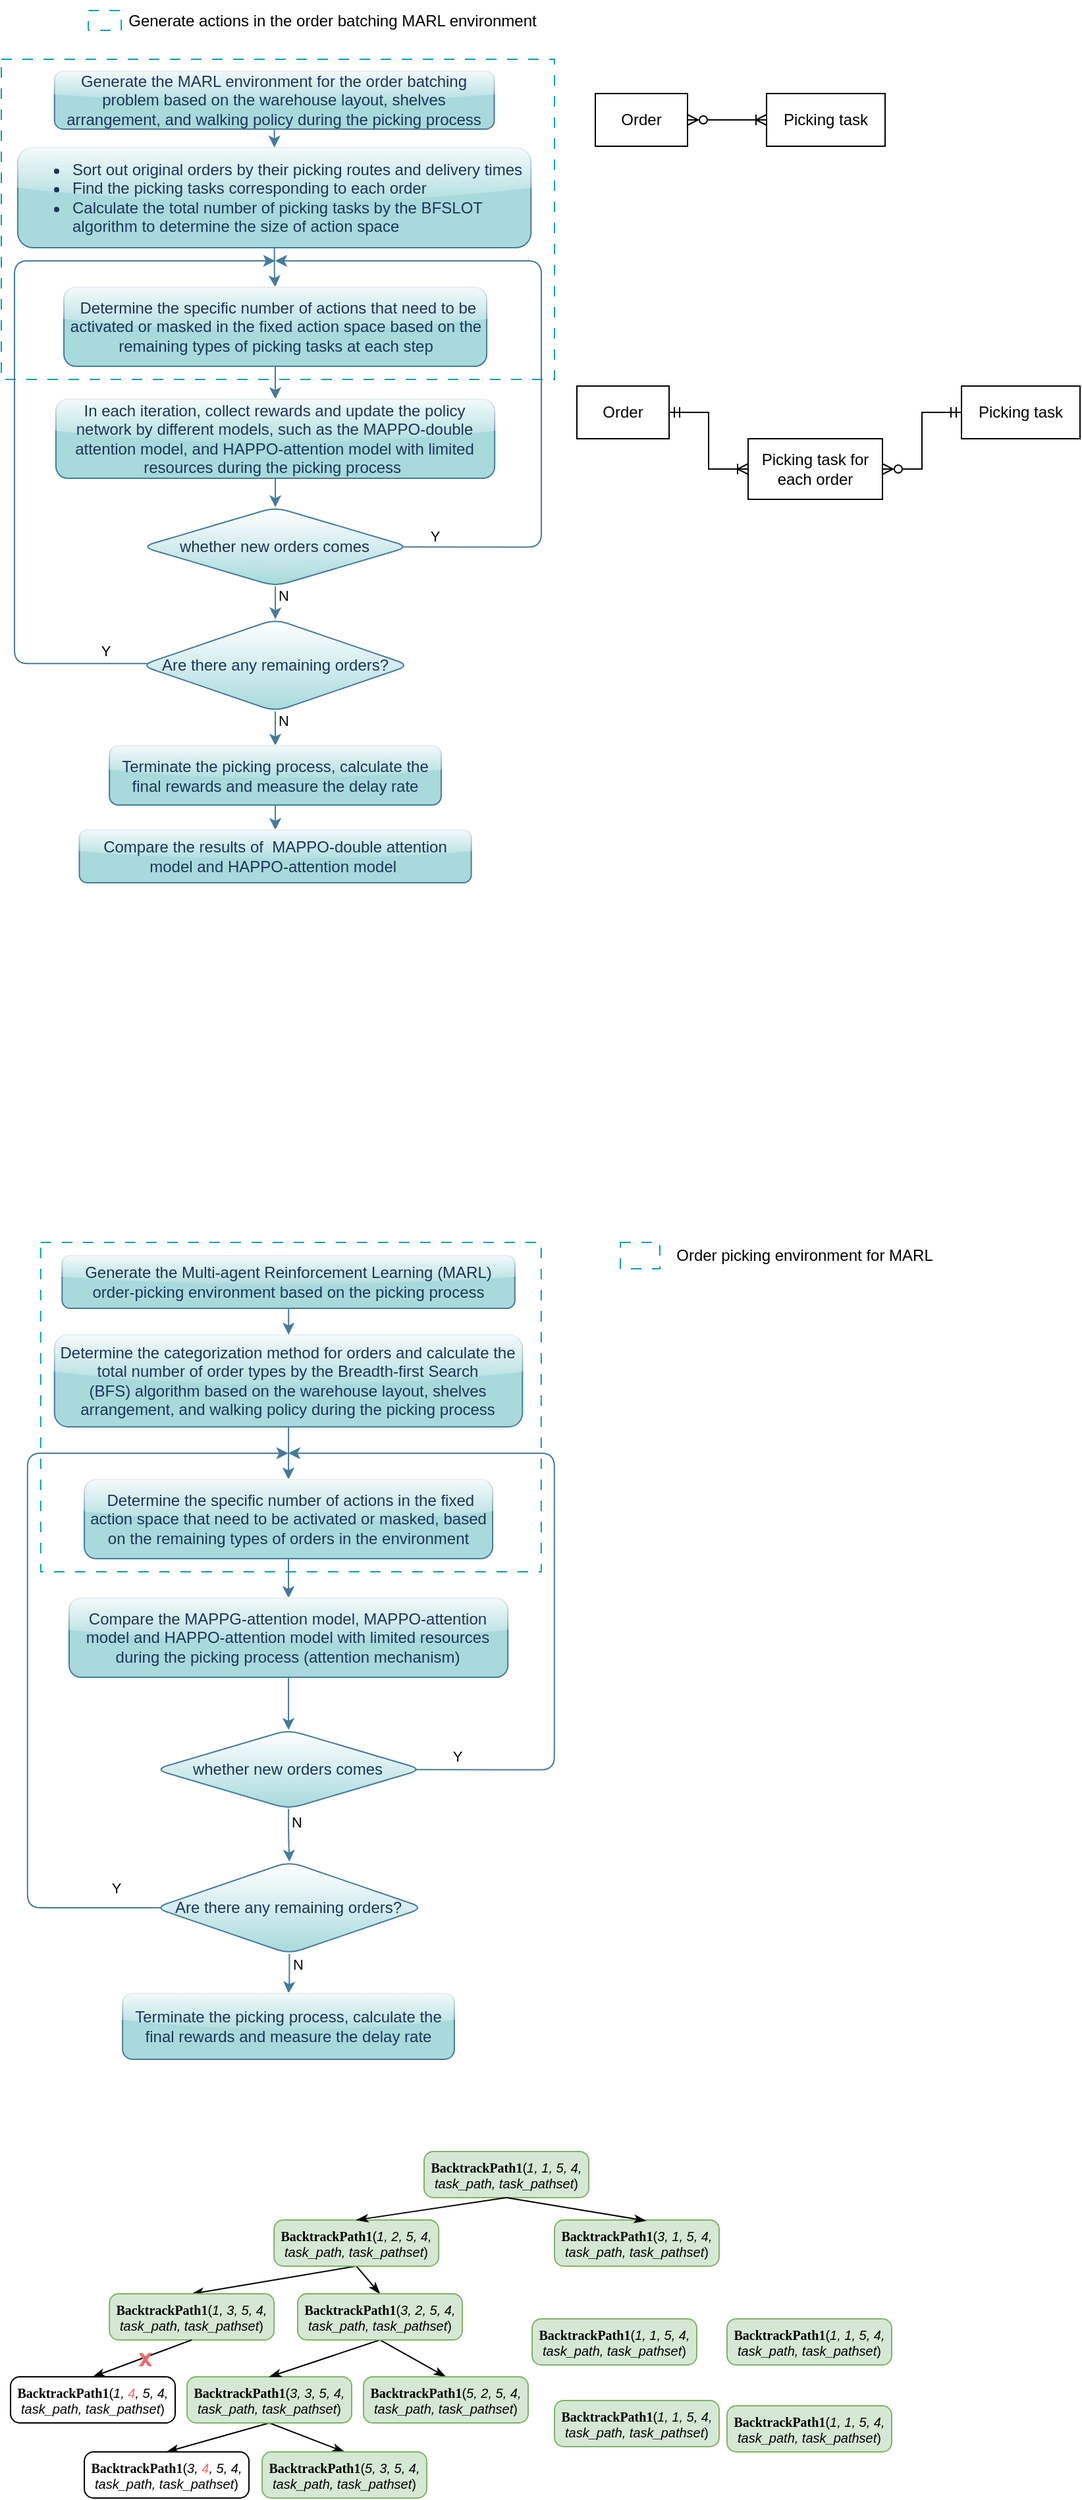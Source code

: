 <mxfile version="24.0.7" type="github">
  <diagram name="第 1 页" id="APUiPyiJGiFuWGCEKdUN">
    <mxGraphModel dx="724" dy="394" grid="0" gridSize="10" guides="1" tooltips="1" connect="1" arrows="1" fold="1" page="0" pageScale="1" pageWidth="827" pageHeight="1169" math="0" shadow="0">
      <root>
        <mxCell id="0" />
        <mxCell id="1" parent="0" />
        <mxCell id="sRVcQoaXJWwUum2oUsaX-1" value="" style="rounded=0;whiteSpace=wrap;html=1;dashed=1;dashPattern=8 8;strokeColor=#00a3a3;strokeWidth=1;fillColor=none;" parent="1" vertex="1">
          <mxGeometry x="40" y="77" width="420" height="243" as="geometry" />
        </mxCell>
        <mxCell id="l2celHGfLboa8f3a0c6i-7" value="" style="edgeStyle=orthogonalEdgeStyle;rounded=1;orthogonalLoop=1;jettySize=auto;html=1;labelBackgroundColor=none;strokeColor=#457B9D;fontColor=default;" parent="1" source="l2celHGfLboa8f3a0c6i-1" target="l2celHGfLboa8f3a0c6i-2" edge="1">
          <mxGeometry relative="1" as="geometry" />
        </mxCell>
        <mxCell id="l2celHGfLboa8f3a0c6i-1" value="&lt;ul&gt;&lt;li style=&quot;text-align: left;&quot;&gt;Sort out original orders by their picking routes and delivery times&lt;/li&gt;&lt;li style=&quot;text-align: left;&quot;&gt;Find the picking tasks&amp;nbsp;&lt;span style=&quot;background-color: initial;&quot;&gt;corresponding to each order&lt;/span&gt;&lt;span style=&quot;background-color: initial;&quot;&gt;&amp;nbsp;&lt;/span&gt;&lt;/li&gt;&lt;li style=&quot;text-align: left;&quot;&gt;&lt;span style=&quot;background-color: initial;&quot;&gt;Calculate the total number of picking tasks by the BFSLOT&amp;nbsp; algorithm to determine the size of action space&lt;br&gt;&lt;/span&gt;&lt;/li&gt;&lt;/ul&gt;" style="rounded=1;whiteSpace=wrap;html=1;fillColor=#A8DADC;strokeColor=#457B9D;labelBackgroundColor=none;fontColor=#1D3557;glass=1;" parent="1" vertex="1">
          <mxGeometry x="52.5" y="144" width="389.66" height="76" as="geometry" />
        </mxCell>
        <mxCell id="l2celHGfLboa8f3a0c6i-6" value="" style="edgeStyle=orthogonalEdgeStyle;rounded=1;orthogonalLoop=1;jettySize=auto;html=1;labelBackgroundColor=none;strokeColor=#457B9D;fontColor=default;" parent="1" source="l2celHGfLboa8f3a0c6i-2" target="l2celHGfLboa8f3a0c6i-3" edge="1">
          <mxGeometry relative="1" as="geometry" />
        </mxCell>
        <mxCell id="l2celHGfLboa8f3a0c6i-2" value="&amp;nbsp;Determine the specific number of actions that need to be activated or masked in the fixed action space based on the remaining types of picking tasks at each step" style="rounded=1;whiteSpace=wrap;html=1;labelBackgroundColor=none;fillColor=#A8DADC;strokeColor=#457B9D;fontColor=#1D3557;glass=1;" parent="1" vertex="1">
          <mxGeometry x="87.52" y="250" width="321.02" height="60" as="geometry" />
        </mxCell>
        <mxCell id="l2celHGfLboa8f3a0c6i-5" value="" style="edgeStyle=orthogonalEdgeStyle;rounded=1;orthogonalLoop=1;jettySize=auto;html=1;labelBackgroundColor=none;strokeColor=#457B9D;fontColor=default;" parent="1" source="l2celHGfLboa8f3a0c6i-3" target="l2celHGfLboa8f3a0c6i-4" edge="1">
          <mxGeometry relative="1" as="geometry" />
        </mxCell>
        <mxCell id="l2celHGfLboa8f3a0c6i-3" value="In each iteration, collect rewards and update the policy network by different models, such as the MAPPO-double attention model, and HAPPO-attention model with limited resources during the picking process&amp;nbsp;" style="rounded=1;whiteSpace=wrap;html=1;labelBackgroundColor=none;fillColor=#A8DADC;strokeColor=#457B9D;fontColor=#1D3557;glass=1;" parent="1" vertex="1">
          <mxGeometry x="81.465" y="335" width="333.12" height="60" as="geometry" />
        </mxCell>
        <mxCell id="l2celHGfLboa8f3a0c6i-8" style="edgeStyle=orthogonalEdgeStyle;rounded=1;orthogonalLoop=1;jettySize=auto;html=1;exitX=0.95;exitY=0.503;exitDx=0;exitDy=0;labelBackgroundColor=none;strokeColor=#457B9D;fontColor=default;exitPerimeter=0;" parent="1" source="l2celHGfLboa8f3a0c6i-4" edge="1">
          <mxGeometry relative="1" as="geometry">
            <mxPoint x="247.91" y="230" as="targetPoint" />
            <mxPoint x="322.91" y="550" as="sourcePoint" />
            <Array as="points">
              <mxPoint x="450" y="447" />
              <mxPoint x="450" y="230" />
            </Array>
          </mxGeometry>
        </mxCell>
        <mxCell id="yh-4O9-LqZweAbqxaxyc-2" value="Y" style="edgeLabel;html=1;align=center;verticalAlign=middle;resizable=0;points=[];rounded=1;" parent="l2celHGfLboa8f3a0c6i-8" vertex="1" connectable="0">
          <mxGeometry x="0.411" y="2" relative="1" as="geometry">
            <mxPoint x="-35" y="207" as="offset" />
          </mxGeometry>
        </mxCell>
        <mxCell id="l2celHGfLboa8f3a0c6i-11" value="" style="edgeStyle=orthogonalEdgeStyle;rounded=1;orthogonalLoop=1;jettySize=auto;html=1;labelBackgroundColor=none;strokeColor=#457B9D;fontColor=default;" parent="1" source="l2celHGfLboa8f3a0c6i-15" target="l2celHGfLboa8f3a0c6i-9" edge="1">
          <mxGeometry relative="1" as="geometry" />
        </mxCell>
        <mxCell id="yh-4O9-LqZweAbqxaxyc-7" value="N" style="edgeLabel;html=1;align=center;verticalAlign=middle;resizable=0;points=[];" parent="l2celHGfLboa8f3a0c6i-11" vertex="1" connectable="0">
          <mxGeometry x="-0.76" y="1" relative="1" as="geometry">
            <mxPoint x="5" y="4" as="offset" />
          </mxGeometry>
        </mxCell>
        <mxCell id="l2celHGfLboa8f3a0c6i-4" value="whether new orders comes" style="rhombus;whiteSpace=wrap;html=1;labelBackgroundColor=none;fillColor=#A8DADC;strokeColor=#457B9D;fontColor=#1D3557;rounded=1;shadow=0;gradientColor=#ffffff;gradientDirection=north;" parent="1" vertex="1">
          <mxGeometry x="146.46" y="417" width="203.13" height="60" as="geometry" />
        </mxCell>
        <mxCell id="e7p2qe9BLUOQIa2MOwcy-30" style="edgeStyle=orthogonalEdgeStyle;shape=connector;rounded=1;orthogonalLoop=1;jettySize=auto;html=1;exitX=0.5;exitY=1;exitDx=0;exitDy=0;entryX=0.5;entryY=0;entryDx=0;entryDy=0;labelBackgroundColor=none;strokeColor=#457B9D;align=center;verticalAlign=middle;fontFamily=Helvetica;fontSize=11;fontColor=default;endArrow=classic;" parent="1" source="l2celHGfLboa8f3a0c6i-9" target="e7p2qe9BLUOQIa2MOwcy-29" edge="1">
          <mxGeometry relative="1" as="geometry" />
        </mxCell>
        <mxCell id="l2celHGfLboa8f3a0c6i-9" value="Terminate the picking process, calculate the final rewards and measure the delay rate" style="rounded=1;whiteSpace=wrap;html=1;labelBackgroundColor=none;fillColor=#A8DADC;strokeColor=#457B9D;fontColor=#1D3557;glass=1;" parent="1" vertex="1">
          <mxGeometry x="122.085" y="598" width="251.88" height="45" as="geometry" />
        </mxCell>
        <mxCell id="l2celHGfLboa8f3a0c6i-16" value="" style="edgeStyle=orthogonalEdgeStyle;rounded=1;orthogonalLoop=1;jettySize=auto;html=1;labelBackgroundColor=none;strokeColor=#457B9D;fontColor=default;" parent="1" source="l2celHGfLboa8f3a0c6i-4" target="l2celHGfLboa8f3a0c6i-15" edge="1">
          <mxGeometry relative="1" as="geometry">
            <mxPoint x="249.91" y="660" as="sourcePoint" />
            <mxPoint x="249.91" y="750" as="targetPoint" />
          </mxGeometry>
        </mxCell>
        <mxCell id="yh-4O9-LqZweAbqxaxyc-6" value="N" style="edgeLabel;html=1;align=center;verticalAlign=middle;resizable=0;points=[];" parent="l2celHGfLboa8f3a0c6i-16" vertex="1" connectable="0">
          <mxGeometry x="-0.3" y="1" relative="1" as="geometry">
            <mxPoint x="5" y="-2" as="offset" />
          </mxGeometry>
        </mxCell>
        <mxCell id="l2celHGfLboa8f3a0c6i-20" style="edgeStyle=orthogonalEdgeStyle;rounded=1;orthogonalLoop=1;jettySize=auto;html=1;exitX=0.057;exitY=0.48;exitDx=0;exitDy=0;labelBackgroundColor=none;strokeColor=#457B9D;fontColor=default;exitPerimeter=0;" parent="1" source="l2celHGfLboa8f3a0c6i-15" edge="1">
          <mxGeometry relative="1" as="geometry">
            <mxPoint x="247.91" y="230" as="targetPoint" />
            <Array as="points">
              <mxPoint x="50" y="536" />
              <mxPoint x="50" y="230" />
            </Array>
            <mxPoint x="145.41" y="670" as="sourcePoint" />
          </mxGeometry>
        </mxCell>
        <mxCell id="yh-4O9-LqZweAbqxaxyc-5" value="Y" style="edgeLabel;html=1;align=center;verticalAlign=middle;resizable=0;points=[];" parent="l2celHGfLboa8f3a0c6i-20" vertex="1" connectable="0">
          <mxGeometry x="-0.776" y="-1" relative="1" as="geometry">
            <mxPoint x="30" y="-9" as="offset" />
          </mxGeometry>
        </mxCell>
        <mxCell id="l2celHGfLboa8f3a0c6i-15" value="Are there any remaining orders?" style="rhombus;whiteSpace=wrap;html=1;labelBackgroundColor=none;fillColor=#A8DADC;strokeColor=#457B9D;fontColor=#1D3557;rounded=1;gradientColor=#ffffff;gradientDirection=north;" parent="1" vertex="1">
          <mxGeometry x="145.835" y="502" width="204.38" height="70" as="geometry" />
        </mxCell>
        <mxCell id="e7p2qe9BLUOQIa2MOwcy-28" style="edgeStyle=orthogonalEdgeStyle;shape=connector;rounded=1;orthogonalLoop=1;jettySize=auto;html=1;exitX=0.5;exitY=1;exitDx=0;exitDy=0;entryX=0.5;entryY=0;entryDx=0;entryDy=0;labelBackgroundColor=none;strokeColor=#457B9D;align=center;verticalAlign=middle;fontFamily=Helvetica;fontSize=11;fontColor=default;endArrow=classic;" parent="1" source="l2celHGfLboa8f3a0c6i-23" target="l2celHGfLboa8f3a0c6i-1" edge="1">
          <mxGeometry relative="1" as="geometry" />
        </mxCell>
        <mxCell id="l2celHGfLboa8f3a0c6i-23" value="Generate the MARL environment for the order batching problem based on the warehouse layout, shelves arrangement, and walking policy during the picking process" style="rounded=1;whiteSpace=wrap;html=1;fillColor=#A8DADC;strokeColor=#457B9D;labelBackgroundColor=none;fontColor=#1D3557;glass=1;" parent="1" vertex="1">
          <mxGeometry x="80.38" y="86" width="333.9" height="44" as="geometry" />
        </mxCell>
        <mxCell id="sRVcQoaXJWwUum2oUsaX-3" value="Generate actions in the order batching MARL environment" style="text;html=1;strokeColor=none;fillColor=none;align=center;verticalAlign=middle;whiteSpace=wrap;rounded=0;" parent="1" vertex="1">
          <mxGeometry x="133" y="32.5" width="316.91" height="30" as="geometry" />
        </mxCell>
        <mxCell id="sRVcQoaXJWwUum2oUsaX-4" value="" style="rounded=0;whiteSpace=wrap;html=1;dashed=1;strokeColor=#00a3a3;strokeWidth=1;fillColor=none;dashPattern=8 8;" parent="1" vertex="1">
          <mxGeometry x="106.09" y="40" width="25" height="15" as="geometry" />
        </mxCell>
        <mxCell id="e7p2qe9BLUOQIa2MOwcy-1" value="" style="rounded=0;whiteSpace=wrap;html=1;dashed=1;dashPattern=8 8;strokeColor=#00a3a3;strokeWidth=1;fillColor=none;" parent="1" vertex="1">
          <mxGeometry x="69.91" y="975" width="380" height="250" as="geometry" />
        </mxCell>
        <mxCell id="e7p2qe9BLUOQIa2MOwcy-2" value="" style="edgeStyle=orthogonalEdgeStyle;rounded=1;orthogonalLoop=1;jettySize=auto;html=1;labelBackgroundColor=none;strokeColor=#457B9D;fontColor=default;" parent="1" source="e7p2qe9BLUOQIa2MOwcy-3" target="e7p2qe9BLUOQIa2MOwcy-5" edge="1">
          <mxGeometry relative="1" as="geometry" />
        </mxCell>
        <mxCell id="e7p2qe9BLUOQIa2MOwcy-3" value="Determine the categorization method for orders and calculate the total number of order types by the Breadth-first Search (BFS)&amp;nbsp;algorithm based on the warehouse layout, shelves arrangement, and walking policy during the picking process" style="rounded=1;whiteSpace=wrap;html=1;fillColor=#A8DADC;strokeColor=#457B9D;labelBackgroundColor=none;fontColor=#1D3557;glass=1;" parent="1" vertex="1">
          <mxGeometry x="80.38" y="1045" width="355.31" height="70" as="geometry" />
        </mxCell>
        <mxCell id="e7p2qe9BLUOQIa2MOwcy-4" value="" style="edgeStyle=orthogonalEdgeStyle;rounded=1;orthogonalLoop=1;jettySize=auto;html=1;labelBackgroundColor=none;strokeColor=#457B9D;fontColor=default;" parent="1" source="e7p2qe9BLUOQIa2MOwcy-5" target="e7p2qe9BLUOQIa2MOwcy-7" edge="1">
          <mxGeometry relative="1" as="geometry" />
        </mxCell>
        <mxCell id="e7p2qe9BLUOQIa2MOwcy-5" value="&amp;nbsp;Determine the specific number of actions in the fixed action space that need to be activated or masked, based on the remaining types of orders in the environment" style="rounded=1;whiteSpace=wrap;html=1;labelBackgroundColor=none;fillColor=#A8DADC;strokeColor=#457B9D;fontColor=#1D3557;glass=1;" parent="1" vertex="1">
          <mxGeometry x="103.03" y="1155" width="310" height="60" as="geometry" />
        </mxCell>
        <mxCell id="e7p2qe9BLUOQIa2MOwcy-6" value="" style="edgeStyle=orthogonalEdgeStyle;rounded=1;orthogonalLoop=1;jettySize=auto;html=1;labelBackgroundColor=none;strokeColor=#457B9D;fontColor=default;" parent="1" source="e7p2qe9BLUOQIa2MOwcy-7" target="e7p2qe9BLUOQIa2MOwcy-12" edge="1">
          <mxGeometry relative="1" as="geometry" />
        </mxCell>
        <mxCell id="e7p2qe9BLUOQIa2MOwcy-7" value="Compare the MAPPG-attention model, MAPPO-attention model and HAPPO-attention model with limited resources during the picking process (attention mechanism)" style="rounded=1;whiteSpace=wrap;html=1;labelBackgroundColor=none;fillColor=#A8DADC;strokeColor=#457B9D;fontColor=#1D3557;glass=1;" parent="1" vertex="1">
          <mxGeometry x="91.47" y="1245" width="333.12" height="60" as="geometry" />
        </mxCell>
        <mxCell id="e7p2qe9BLUOQIa2MOwcy-8" style="edgeStyle=orthogonalEdgeStyle;rounded=1;orthogonalLoop=1;jettySize=auto;html=1;exitX=0.95;exitY=0.503;exitDx=0;exitDy=0;labelBackgroundColor=none;strokeColor=#457B9D;fontColor=default;exitPerimeter=0;" parent="1" source="e7p2qe9BLUOQIa2MOwcy-12" edge="1">
          <mxGeometry relative="1" as="geometry">
            <mxPoint x="257.91" y="1135" as="targetPoint" />
            <mxPoint x="332.91" y="1455" as="sourcePoint" />
            <Array as="points">
              <mxPoint x="459.91" y="1375" />
              <mxPoint x="459.91" y="1135" />
            </Array>
          </mxGeometry>
        </mxCell>
        <mxCell id="e7p2qe9BLUOQIa2MOwcy-9" value="Y" style="edgeLabel;html=1;align=center;verticalAlign=middle;resizable=0;points=[];rounded=1;" parent="e7p2qe9BLUOQIa2MOwcy-8" vertex="1" connectable="0">
          <mxGeometry x="0.411" y="2" relative="1" as="geometry">
            <mxPoint x="-35" y="228" as="offset" />
          </mxGeometry>
        </mxCell>
        <mxCell id="e7p2qe9BLUOQIa2MOwcy-10" value="" style="edgeStyle=orthogonalEdgeStyle;rounded=1;orthogonalLoop=1;jettySize=auto;html=1;labelBackgroundColor=none;strokeColor=#457B9D;fontColor=default;" parent="1" source="e7p2qe9BLUOQIa2MOwcy-18" target="e7p2qe9BLUOQIa2MOwcy-13" edge="1">
          <mxGeometry relative="1" as="geometry" />
        </mxCell>
        <mxCell id="e7p2qe9BLUOQIa2MOwcy-11" value="N" style="edgeLabel;html=1;align=center;verticalAlign=middle;resizable=0;points=[];" parent="e7p2qe9BLUOQIa2MOwcy-10" vertex="1" connectable="0">
          <mxGeometry x="-0.76" y="1" relative="1" as="geometry">
            <mxPoint x="5" y="4" as="offset" />
          </mxGeometry>
        </mxCell>
        <mxCell id="e7p2qe9BLUOQIa2MOwcy-12" value="whether new orders comes" style="rhombus;whiteSpace=wrap;html=1;labelBackgroundColor=none;fillColor=#A8DADC;strokeColor=#457B9D;fontColor=#1D3557;rounded=1;shadow=0;gradientColor=#ffffff;gradientDirection=north;" parent="1" vertex="1">
          <mxGeometry x="156.46" y="1345" width="203.13" height="60" as="geometry" />
        </mxCell>
        <mxCell id="e7p2qe9BLUOQIa2MOwcy-13" value="Terminate the picking process, calculate the final rewards and measure the delay rate" style="rounded=1;whiteSpace=wrap;html=1;labelBackgroundColor=none;fillColor=#A8DADC;strokeColor=#457B9D;fontColor=#1D3557;glass=1;" parent="1" vertex="1">
          <mxGeometry x="132.09" y="1545" width="251.88" height="50" as="geometry" />
        </mxCell>
        <mxCell id="e7p2qe9BLUOQIa2MOwcy-14" value="" style="edgeStyle=orthogonalEdgeStyle;rounded=1;orthogonalLoop=1;jettySize=auto;html=1;labelBackgroundColor=none;strokeColor=#457B9D;fontColor=default;" parent="1" source="e7p2qe9BLUOQIa2MOwcy-12" target="e7p2qe9BLUOQIa2MOwcy-18" edge="1">
          <mxGeometry relative="1" as="geometry">
            <mxPoint x="259.91" y="1565" as="sourcePoint" />
            <mxPoint x="259.91" y="1655" as="targetPoint" />
          </mxGeometry>
        </mxCell>
        <mxCell id="e7p2qe9BLUOQIa2MOwcy-15" value="N" style="edgeLabel;html=1;align=center;verticalAlign=middle;resizable=0;points=[];" parent="e7p2qe9BLUOQIa2MOwcy-14" vertex="1" connectable="0">
          <mxGeometry x="-0.3" y="1" relative="1" as="geometry">
            <mxPoint x="5" y="-4" as="offset" />
          </mxGeometry>
        </mxCell>
        <mxCell id="e7p2qe9BLUOQIa2MOwcy-16" style="edgeStyle=orthogonalEdgeStyle;rounded=1;orthogonalLoop=1;jettySize=auto;html=1;exitX=0.057;exitY=0.48;exitDx=0;exitDy=0;labelBackgroundColor=none;strokeColor=#457B9D;fontColor=default;exitPerimeter=0;" parent="1" source="e7p2qe9BLUOQIa2MOwcy-18" edge="1">
          <mxGeometry relative="1" as="geometry">
            <mxPoint x="257.91" y="1135" as="targetPoint" />
            <Array as="points">
              <mxPoint x="167.91" y="1480" />
              <mxPoint x="59.91" y="1480" />
              <mxPoint x="59.91" y="1135" />
            </Array>
            <mxPoint x="155.41" y="1575" as="sourcePoint" />
          </mxGeometry>
        </mxCell>
        <mxCell id="e7p2qe9BLUOQIa2MOwcy-17" value="Y" style="edgeLabel;html=1;align=center;verticalAlign=middle;resizable=0;points=[];" parent="e7p2qe9BLUOQIa2MOwcy-16" vertex="1" connectable="0">
          <mxGeometry x="-0.776" y="-1" relative="1" as="geometry">
            <mxPoint x="30" y="-14" as="offset" />
          </mxGeometry>
        </mxCell>
        <mxCell id="e7p2qe9BLUOQIa2MOwcy-18" value="Are there any remaining orders?" style="rhombus;whiteSpace=wrap;html=1;labelBackgroundColor=none;fillColor=#A8DADC;strokeColor=#457B9D;fontColor=#1D3557;rounded=1;gradientColor=#ffffff;gradientDirection=north;" parent="1" vertex="1">
          <mxGeometry x="156.46" y="1445" width="204.38" height="70" as="geometry" />
        </mxCell>
        <mxCell id="e7p2qe9BLUOQIa2MOwcy-19" value="" style="edgeStyle=orthogonalEdgeStyle;rounded=1;orthogonalLoop=1;jettySize=auto;html=1;strokeColor=#457B9D;labelBackgroundColor=none;fontColor=default;" parent="1" source="e7p2qe9BLUOQIa2MOwcy-20" target="e7p2qe9BLUOQIa2MOwcy-3" edge="1">
          <mxGeometry relative="1" as="geometry" />
        </mxCell>
        <mxCell id="e7p2qe9BLUOQIa2MOwcy-20" value="Generate the&amp;nbsp;Multi-agent Reinforcement Learning (MARL) order-picking environment based on the picking process" style="rounded=1;whiteSpace=wrap;html=1;fillColor=#A8DADC;strokeColor=#457B9D;labelBackgroundColor=none;fontColor=#1D3557;glass=1;" parent="1" vertex="1">
          <mxGeometry x="86.16" y="985" width="343.75" height="40" as="geometry" />
        </mxCell>
        <mxCell id="e7p2qe9BLUOQIa2MOwcy-21" value="Order picking environment for MARL" style="text;html=1;strokeColor=none;fillColor=none;align=center;verticalAlign=middle;whiteSpace=wrap;rounded=0;" parent="1" vertex="1">
          <mxGeometry x="540" y="970" width="220" height="30" as="geometry" />
        </mxCell>
        <mxCell id="e7p2qe9BLUOQIa2MOwcy-22" value="" style="rounded=0;whiteSpace=wrap;html=1;dashed=1;dashPattern=8 8;strokeColor=#00a3a3;strokeWidth=1;fillColor=none;" parent="1" vertex="1">
          <mxGeometry x="510" y="975" width="30" height="20" as="geometry" />
        </mxCell>
        <mxCell id="e7p2qe9BLUOQIa2MOwcy-29" value="Compare the results of&amp;nbsp; MAPPO-double attention model and HAPPO-attention model&amp;nbsp;" style="rounded=1;whiteSpace=wrap;html=1;labelBackgroundColor=none;fillColor=#A8DADC;strokeColor=#457B9D;fontColor=#1D3557;glass=1;" parent="1" vertex="1">
          <mxGeometry x="99.225" y="662" width="297.6" height="40" as="geometry" />
        </mxCell>
        <mxCell id="ZB7EkO9kNFXdpVu7yOwd-1" value="" style="edgeStyle=entityRelationEdgeStyle;fontSize=12;html=1;endArrow=ERoneToMany;startArrow=ERzeroToMany;rounded=0;entryX=0;entryY=0.5;entryDx=0;entryDy=0;exitX=1;exitY=0.5;exitDx=0;exitDy=0;" parent="1" source="ZB7EkO9kNFXdpVu7yOwd-3" target="ZB7EkO9kNFXdpVu7yOwd-2" edge="1">
          <mxGeometry width="100" height="100" relative="1" as="geometry">
            <mxPoint x="411" y="118" as="sourcePoint" />
            <mxPoint x="621" y="117.5" as="targetPoint" />
          </mxGeometry>
        </mxCell>
        <mxCell id="ZB7EkO9kNFXdpVu7yOwd-2" value="Picking task" style="rounded=0;whiteSpace=wrap;html=1;" parent="1" vertex="1">
          <mxGeometry x="621" y="103" width="90" height="40" as="geometry" />
        </mxCell>
        <mxCell id="ZB7EkO9kNFXdpVu7yOwd-3" value="Order" style="rounded=0;whiteSpace=wrap;html=1;" parent="1" vertex="1">
          <mxGeometry x="491" y="103" width="70" height="40" as="geometry" />
        </mxCell>
        <mxCell id="ZB7EkO9kNFXdpVu7yOwd-4" style="edgeStyle=orthogonalEdgeStyle;rounded=0;orthogonalLoop=1;jettySize=auto;html=1;exitX=0.5;exitY=1;exitDx=0;exitDy=0;" parent="1" source="ZB7EkO9kNFXdpVu7yOwd-2" target="ZB7EkO9kNFXdpVu7yOwd-2" edge="1">
          <mxGeometry relative="1" as="geometry" />
        </mxCell>
        <mxCell id="ULynLGJUY7w-oLaEKoEF-1" value="" style="edgeStyle=entityRelationEdgeStyle;fontSize=12;html=1;endArrow=ERoneToMany;startArrow=ERmandOne;rounded=0;entryX=0;entryY=0.5;entryDx=0;entryDy=0;" parent="1" source="ULynLGJUY7w-oLaEKoEF-2" target="ULynLGJUY7w-oLaEKoEF-4" edge="1">
          <mxGeometry width="100" height="100" relative="1" as="geometry">
            <mxPoint x="566" y="405" as="sourcePoint" />
            <mxPoint x="610" y="439" as="targetPoint" />
            <Array as="points">
              <mxPoint x="630" y="516" />
              <mxPoint x="572" y="505" />
              <mxPoint x="621" y="472" />
              <mxPoint x="625" y="547" />
              <mxPoint x="633" y="515" />
              <mxPoint x="608" y="556" />
              <mxPoint x="627" y="465" />
              <mxPoint x="640" y="494" />
              <mxPoint x="669" y="480" />
            </Array>
          </mxGeometry>
        </mxCell>
        <mxCell id="ULynLGJUY7w-oLaEKoEF-2" value="Order" style="rounded=0;whiteSpace=wrap;html=1;" parent="1" vertex="1">
          <mxGeometry x="477" y="325" width="70" height="40" as="geometry" />
        </mxCell>
        <mxCell id="ULynLGJUY7w-oLaEKoEF-4" value="Picking task for each order" style="rounded=0;whiteSpace=wrap;html=1;" parent="1" vertex="1">
          <mxGeometry x="607" y="365" width="102" height="46" as="geometry" />
        </mxCell>
        <mxCell id="ULynLGJUY7w-oLaEKoEF-6" value="Picking task" style="rounded=0;whiteSpace=wrap;html=1;" parent="1" vertex="1">
          <mxGeometry x="769" y="325" width="90" height="40" as="geometry" />
        </mxCell>
        <mxCell id="ULynLGJUY7w-oLaEKoEF-7" value="" style="edgeStyle=entityRelationEdgeStyle;fontSize=12;html=1;endArrow=ERzeroToMany;startArrow=ERmandOne;rounded=0;exitX=0;exitY=0.5;exitDx=0;exitDy=0;entryX=1;entryY=0.5;entryDx=0;entryDy=0;" parent="1" source="ULynLGJUY7w-oLaEKoEF-6" target="ULynLGJUY7w-oLaEKoEF-4" edge="1">
          <mxGeometry width="100" height="100" relative="1" as="geometry">
            <mxPoint x="503" y="572" as="sourcePoint" />
            <mxPoint x="603" y="472" as="targetPoint" />
            <Array as="points">
              <mxPoint x="584" y="469" />
            </Array>
          </mxGeometry>
        </mxCell>
        <mxCell id="DStK-ZsJD_rh7-KFMaaV-16" value="&lt;font style=&quot;font-size: 10px;&quot; face=&quot;Comic Sans MS&quot;&gt;&lt;b style=&quot;font-size: 10px;&quot;&gt;BacktrackPath1&lt;/b&gt;&lt;/font&gt;(&lt;i style=&quot;font-size: 10px;&quot;&gt;1, 1, 5, 4, task_path, task_pathset&lt;/i&gt;)" style="rounded=1;whiteSpace=wrap;html=1;absoluteArcSize=1;arcSize=14;strokeWidth=1;fillColor=#d5e8d4;strokeColor=#82b366;fontSize=10;" vertex="1" parent="1">
          <mxGeometry x="361" y="1665" width="125" height="35" as="geometry" />
        </mxCell>
        <mxCell id="DStK-ZsJD_rh7-KFMaaV-31" style="edgeStyle=none;rounded=0;orthogonalLoop=1;jettySize=auto;html=1;exitX=0.5;exitY=1;exitDx=0;exitDy=0;entryX=0.5;entryY=0;entryDx=0;entryDy=0;strokeColor=default;align=center;verticalAlign=middle;fontFamily=Helvetica;fontSize=11;fontColor=default;labelBackgroundColor=default;endArrow=classicThin;endFill=1;" edge="1" parent="1" source="DStK-ZsJD_rh7-KFMaaV-18" target="DStK-ZsJD_rh7-KFMaaV-21">
          <mxGeometry relative="1" as="geometry" />
        </mxCell>
        <mxCell id="DStK-ZsJD_rh7-KFMaaV-32" style="edgeStyle=none;rounded=0;orthogonalLoop=1;jettySize=auto;html=1;exitX=0.5;exitY=1;exitDx=0;exitDy=0;entryX=0.5;entryY=0;entryDx=0;entryDy=0;strokeColor=default;align=center;verticalAlign=middle;fontFamily=Helvetica;fontSize=11;fontColor=default;labelBackgroundColor=default;endArrow=classicThin;endFill=1;" edge="1" parent="1" source="DStK-ZsJD_rh7-KFMaaV-18" target="DStK-ZsJD_rh7-KFMaaV-24">
          <mxGeometry relative="1" as="geometry" />
        </mxCell>
        <mxCell id="DStK-ZsJD_rh7-KFMaaV-18" value="&lt;font style=&quot;font-size: 10px;&quot; face=&quot;Comic Sans MS&quot;&gt;&lt;b style=&quot;font-size: 10px;&quot;&gt;BacktrackPath1&lt;/b&gt;&lt;/font&gt;(&lt;i style=&quot;font-size: 10px;&quot;&gt;1, 2, 5, 4, task_path, task_pathset&lt;/i&gt;)" style="rounded=1;whiteSpace=wrap;html=1;absoluteArcSize=1;arcSize=14;strokeWidth=1;fillColor=#d5e8d4;strokeColor=#82b366;fontSize=10;" vertex="1" parent="1">
          <mxGeometry x="247.08" y="1717" width="125" height="35" as="geometry" />
        </mxCell>
        <mxCell id="DStK-ZsJD_rh7-KFMaaV-19" value="&lt;font style=&quot;font-size: 10px;&quot; face=&quot;Comic Sans MS&quot;&gt;&lt;b style=&quot;font-size: 10px;&quot;&gt;BacktrackPath1&lt;/b&gt;&lt;/font&gt;(&lt;i style=&quot;font-size: 10px;&quot;&gt;3, 1, 5, 4, task_path, task_pathset&lt;/i&gt;)" style="rounded=1;whiteSpace=wrap;html=1;absoluteArcSize=1;arcSize=14;strokeWidth=1;fillColor=#d5e8d4;strokeColor=#82b366;fontSize=10;" vertex="1" parent="1">
          <mxGeometry x="460" y="1717" width="125" height="35" as="geometry" />
        </mxCell>
        <mxCell id="DStK-ZsJD_rh7-KFMaaV-20" value="&lt;font style=&quot;font-size: 10px;&quot; face=&quot;Comic Sans MS&quot;&gt;&lt;b style=&quot;font-size: 10px;&quot;&gt;BacktrackPath1&lt;/b&gt;&lt;/font&gt;(&lt;i style=&quot;font-size: 10px;&quot;&gt;1, 1, 5, 4, task_path, task_pathset&lt;/i&gt;)" style="rounded=1;whiteSpace=wrap;html=1;absoluteArcSize=1;arcSize=14;strokeWidth=1;fillColor=#d5e8d4;strokeColor=#82b366;fontSize=10;" vertex="1" parent="1">
          <mxGeometry x="443" y="1792" width="125" height="35" as="geometry" />
        </mxCell>
        <mxCell id="DStK-ZsJD_rh7-KFMaaV-21" value="&lt;font style=&quot;font-size: 10px;&quot; face=&quot;Comic Sans MS&quot;&gt;&lt;b style=&quot;font-size: 10px;&quot;&gt;BacktrackPath1&lt;/b&gt;&lt;/font&gt;(&lt;i style=&quot;font-size: 10px;&quot;&gt;1, 3, 5, 4, task_path, task_pathset&lt;/i&gt;)" style="rounded=1;whiteSpace=wrap;html=1;absoluteArcSize=1;arcSize=14;strokeWidth=1;fillColor=#d5e8d4;strokeColor=#82b366;fontSize=10;" vertex="1" parent="1">
          <mxGeometry x="122.08" y="1773" width="125" height="35" as="geometry" />
        </mxCell>
        <mxCell id="DStK-ZsJD_rh7-KFMaaV-22" value="&lt;font style=&quot;font-size: 10px;&quot; face=&quot;Comic Sans MS&quot;&gt;&lt;b style=&quot;font-size: 10px;&quot;&gt;BacktrackPath1&lt;/b&gt;&lt;/font&gt;(&lt;i style=&quot;font-size: 10px;&quot;&gt;1, &lt;font color=&quot;#ea6b66&quot;&gt;4&lt;/font&gt;, 5, 4, task_path, task_pathset&lt;/i&gt;)" style="rounded=1;whiteSpace=wrap;html=1;absoluteArcSize=1;arcSize=14;strokeWidth=1;fontSize=10;" vertex="1" parent="1">
          <mxGeometry x="47" y="1836" width="125" height="35" as="geometry" />
        </mxCell>
        <mxCell id="DStK-ZsJD_rh7-KFMaaV-38" style="edgeStyle=none;rounded=0;orthogonalLoop=1;jettySize=auto;html=1;entryX=0.5;entryY=0;entryDx=0;entryDy=0;strokeColor=default;align=center;verticalAlign=middle;fontFamily=Helvetica;fontSize=11;fontColor=default;labelBackgroundColor=default;endArrow=classicThin;endFill=1;exitX=0.5;exitY=1;exitDx=0;exitDy=0;" edge="1" parent="1" source="DStK-ZsJD_rh7-KFMaaV-23" target="DStK-ZsJD_rh7-KFMaaV-37">
          <mxGeometry relative="1" as="geometry" />
        </mxCell>
        <mxCell id="DStK-ZsJD_rh7-KFMaaV-40" style="edgeStyle=none;rounded=0;orthogonalLoop=1;jettySize=auto;html=1;exitX=0.5;exitY=1;exitDx=0;exitDy=0;entryX=0.5;entryY=0;entryDx=0;entryDy=0;strokeColor=default;align=center;verticalAlign=middle;fontFamily=Helvetica;fontSize=11;fontColor=default;labelBackgroundColor=default;endArrow=classicThin;endFill=1;" edge="1" parent="1" source="DStK-ZsJD_rh7-KFMaaV-23" target="DStK-ZsJD_rh7-KFMaaV-39">
          <mxGeometry relative="1" as="geometry" />
        </mxCell>
        <mxCell id="DStK-ZsJD_rh7-KFMaaV-23" value="&lt;font style=&quot;font-size: 10px;&quot; face=&quot;Comic Sans MS&quot;&gt;&lt;b style=&quot;font-size: 10px;&quot;&gt;BacktrackPath1&lt;/b&gt;&lt;/font&gt;(&lt;i style=&quot;font-size: 10px;&quot;&gt;3, 3, 5, 4, task_path, task_pathset&lt;/i&gt;)" style="rounded=1;whiteSpace=wrap;html=1;absoluteArcSize=1;arcSize=14;strokeWidth=1;fillColor=#d5e8d4;strokeColor=#82b366;fontSize=10;" vertex="1" parent="1">
          <mxGeometry x="181" y="1836" width="125" height="35" as="geometry" />
        </mxCell>
        <mxCell id="DStK-ZsJD_rh7-KFMaaV-34" style="edgeStyle=none;rounded=0;orthogonalLoop=1;jettySize=auto;html=1;exitX=0.5;exitY=1;exitDx=0;exitDy=0;entryX=0.5;entryY=0;entryDx=0;entryDy=0;strokeColor=default;align=center;verticalAlign=middle;fontFamily=Helvetica;fontSize=11;fontColor=default;labelBackgroundColor=default;endArrow=classicThin;endFill=1;" edge="1" parent="1" source="DStK-ZsJD_rh7-KFMaaV-24" target="DStK-ZsJD_rh7-KFMaaV-23">
          <mxGeometry relative="1" as="geometry" />
        </mxCell>
        <mxCell id="DStK-ZsJD_rh7-KFMaaV-35" style="edgeStyle=none;rounded=0;orthogonalLoop=1;jettySize=auto;html=1;exitX=0.5;exitY=1;exitDx=0;exitDy=0;entryX=0.5;entryY=0;entryDx=0;entryDy=0;strokeColor=default;align=center;verticalAlign=middle;fontFamily=Helvetica;fontSize=11;fontColor=default;labelBackgroundColor=default;endArrow=classicThin;endFill=1;" edge="1" parent="1" source="DStK-ZsJD_rh7-KFMaaV-24" target="DStK-ZsJD_rh7-KFMaaV-28">
          <mxGeometry relative="1" as="geometry" />
        </mxCell>
        <mxCell id="DStK-ZsJD_rh7-KFMaaV-24" value="&lt;font style=&quot;font-size: 10px;&quot; face=&quot;Comic Sans MS&quot;&gt;&lt;b style=&quot;font-size: 10px;&quot;&gt;BacktrackPath1&lt;/b&gt;&lt;/font&gt;(&lt;i style=&quot;font-size: 10px;&quot;&gt;3, 2, 5, 4, task_path, task_pathset&lt;/i&gt;)" style="rounded=1;whiteSpace=wrap;html=1;absoluteArcSize=1;arcSize=14;strokeWidth=1;fillColor=#d5e8d4;strokeColor=#82b366;fontSize=10;" vertex="1" parent="1">
          <mxGeometry x="265" y="1773" width="125" height="35" as="geometry" />
        </mxCell>
        <mxCell id="DStK-ZsJD_rh7-KFMaaV-25" value="&lt;font style=&quot;font-size: 10px;&quot; face=&quot;Comic Sans MS&quot;&gt;&lt;b style=&quot;font-size: 10px;&quot;&gt;BacktrackPath1&lt;/b&gt;&lt;/font&gt;(&lt;i style=&quot;font-size: 10px;&quot;&gt;1, 1, 5, 4, task_path, task_pathset&lt;/i&gt;)" style="rounded=1;whiteSpace=wrap;html=1;absoluteArcSize=1;arcSize=14;strokeWidth=1;fillColor=#d5e8d4;strokeColor=#82b366;fontSize=10;" vertex="1" parent="1">
          <mxGeometry x="591" y="1792" width="125" height="35" as="geometry" />
        </mxCell>
        <mxCell id="DStK-ZsJD_rh7-KFMaaV-26" value="&lt;font style=&quot;font-size: 10px;&quot; face=&quot;Comic Sans MS&quot;&gt;&lt;b style=&quot;font-size: 10px;&quot;&gt;BacktrackPath1&lt;/b&gt;&lt;/font&gt;(&lt;i style=&quot;font-size: 10px;&quot;&gt;1, 1, 5, 4, task_path, task_pathset&lt;/i&gt;)" style="rounded=1;whiteSpace=wrap;html=1;absoluteArcSize=1;arcSize=14;strokeWidth=1;fillColor=#d5e8d4;strokeColor=#82b366;fontSize=10;" vertex="1" parent="1">
          <mxGeometry x="591" y="1858" width="125" height="35" as="geometry" />
        </mxCell>
        <mxCell id="DStK-ZsJD_rh7-KFMaaV-27" value="&lt;font style=&quot;font-size: 10px;&quot; face=&quot;Comic Sans MS&quot;&gt;&lt;b style=&quot;font-size: 10px;&quot;&gt;BacktrackPath1&lt;/b&gt;&lt;/font&gt;(&lt;i style=&quot;font-size: 10px;&quot;&gt;1, 1, 5, 4, task_path, task_pathset&lt;/i&gt;)" style="rounded=1;whiteSpace=wrap;html=1;absoluteArcSize=1;arcSize=14;strokeWidth=1;fillColor=#d5e8d4;strokeColor=#82b366;fontSize=10;" vertex="1" parent="1">
          <mxGeometry x="460" y="1854" width="125" height="35" as="geometry" />
        </mxCell>
        <mxCell id="DStK-ZsJD_rh7-KFMaaV-28" value="&lt;font style=&quot;font-size: 10px;&quot; face=&quot;Comic Sans MS&quot;&gt;&lt;b style=&quot;font-size: 10px;&quot;&gt;BacktrackPath1&lt;/b&gt;&lt;/font&gt;(&lt;i style=&quot;font-size: 10px;&quot;&gt;5, 2, 5, 4, task_path, task_pathset&lt;/i&gt;)" style="rounded=1;whiteSpace=wrap;html=1;absoluteArcSize=1;arcSize=14;strokeWidth=1;fillColor=#d5e8d4;strokeColor=#82b366;fontSize=10;" vertex="1" parent="1">
          <mxGeometry x="315" y="1836" width="125" height="35" as="geometry" />
        </mxCell>
        <mxCell id="DStK-ZsJD_rh7-KFMaaV-30" style="edgeStyle=none;rounded=0;orthogonalLoop=1;jettySize=auto;html=1;exitX=0.5;exitY=1;exitDx=0;exitDy=0;strokeColor=default;align=center;verticalAlign=middle;fontFamily=Helvetica;fontSize=11;fontColor=default;labelBackgroundColor=default;endArrow=classicThin;endFill=1;entryX=0.556;entryY=0.017;entryDx=0;entryDy=0;entryPerimeter=0;" edge="1" parent="1" source="DStK-ZsJD_rh7-KFMaaV-16" target="DStK-ZsJD_rh7-KFMaaV-19">
          <mxGeometry relative="1" as="geometry">
            <mxPoint x="526" y="1705" as="targetPoint" />
          </mxGeometry>
        </mxCell>
        <mxCell id="DStK-ZsJD_rh7-KFMaaV-29" style="rounded=0;orthogonalLoop=1;jettySize=auto;html=1;exitX=0.5;exitY=1;exitDx=0;exitDy=0;endArrow=classicThin;endFill=1;entryX=0.5;entryY=0;entryDx=0;entryDy=0;" edge="1" parent="1" source="DStK-ZsJD_rh7-KFMaaV-16" target="DStK-ZsJD_rh7-KFMaaV-18">
          <mxGeometry relative="1" as="geometry">
            <mxPoint x="317" y="1692" as="targetPoint" />
          </mxGeometry>
        </mxCell>
        <mxCell id="DStK-ZsJD_rh7-KFMaaV-33" style="edgeStyle=none;rounded=0;orthogonalLoop=1;jettySize=auto;html=1;exitX=0.5;exitY=1;exitDx=0;exitDy=0;entryX=0.5;entryY=0;entryDx=0;entryDy=0;strokeColor=default;align=center;verticalAlign=middle;fontFamily=Helvetica;fontSize=11;fontColor=default;labelBackgroundColor=default;endArrow=classicThin;endFill=1;" edge="1" parent="1" source="DStK-ZsJD_rh7-KFMaaV-21" target="DStK-ZsJD_rh7-KFMaaV-22">
          <mxGeometry relative="1" as="geometry" />
        </mxCell>
        <mxCell id="DStK-ZsJD_rh7-KFMaaV-36" value="" style="verticalLabelPosition=bottom;verticalAlign=top;html=1;shape=mxgraph.basic.x;fontFamily=Helvetica;fontSize=11;fontColor=default;labelBackgroundColor=default;strokeColor=none;fillColor=#EA6B66;" vertex="1" parent="1">
          <mxGeometry x="144.46" y="1818" width="10" height="10" as="geometry" />
        </mxCell>
        <mxCell id="DStK-ZsJD_rh7-KFMaaV-37" value="&lt;font style=&quot;font-size: 10px;&quot; face=&quot;Comic Sans MS&quot;&gt;&lt;b style=&quot;font-size: 10px;&quot;&gt;BacktrackPath1&lt;/b&gt;&lt;/font&gt;(&lt;i style=&quot;font-size: 10px;&quot;&gt;3, &lt;font color=&quot;#ea6b66&quot;&gt;4&lt;/font&gt;, 5, 4, task_path, task_pathset&lt;/i&gt;)" style="rounded=1;whiteSpace=wrap;html=1;absoluteArcSize=1;arcSize=14;strokeWidth=1;fontSize=10;" vertex="1" parent="1">
          <mxGeometry x="103.03" y="1893" width="125" height="35" as="geometry" />
        </mxCell>
        <mxCell id="DStK-ZsJD_rh7-KFMaaV-39" value="&lt;font style=&quot;font-size: 10px;&quot; face=&quot;Comic Sans MS&quot;&gt;&lt;b style=&quot;font-size: 10px;&quot;&gt;BacktrackPath1&lt;/b&gt;&lt;/font&gt;(&lt;i style=&quot;font-size: 10px;&quot;&gt;5, 3, 5, 4, task_path, task_pathset&lt;/i&gt;)" style="rounded=1;whiteSpace=wrap;html=1;absoluteArcSize=1;arcSize=14;strokeWidth=1;fillColor=#d5e8d4;strokeColor=#82b366;fontSize=10;" vertex="1" parent="1">
          <mxGeometry x="238" y="1893" width="125" height="35" as="geometry" />
        </mxCell>
      </root>
    </mxGraphModel>
  </diagram>
</mxfile>
